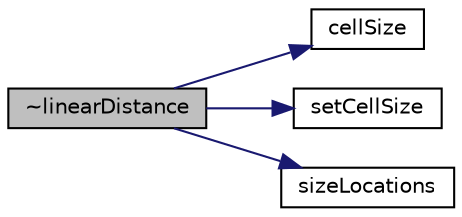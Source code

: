 digraph "~linearDistance"
{
  bgcolor="transparent";
  edge [fontname="Helvetica",fontsize="10",labelfontname="Helvetica",labelfontsize="10"];
  node [fontname="Helvetica",fontsize="10",shape=record];
  rankdir="LR";
  Node2 [label="~linearDistance",height=0.2,width=0.4,color="black", fillcolor="grey75", style="filled", fontcolor="black"];
  Node2 -> Node3 [color="midnightblue",fontsize="10",style="solid",fontname="Helvetica"];
  Node3 [label="cellSize",height=0.2,width=0.4,color="black",URL="$a32493.html#a66f8735bd354c63f68ed98a349091052",tooltip="Modify scalar argument to the cell size specified by function. "];
  Node2 -> Node4 [color="midnightblue",fontsize="10",style="solid",fontname="Helvetica"];
  Node4 [label="setCellSize",height=0.2,width=0.4,color="black",URL="$a32493.html#aea9a335a02abb8be480ce027d87dc742",tooltip="Adapt local cell size. Return true if anything changed. "];
  Node2 -> Node5 [color="midnightblue",fontsize="10",style="solid",fontname="Helvetica"];
  Node5 [label="sizeLocations",height=0.2,width=0.4,color="black",URL="$a32493.html#a602fd4655ec246a990476f5cf5e76881"];
}
